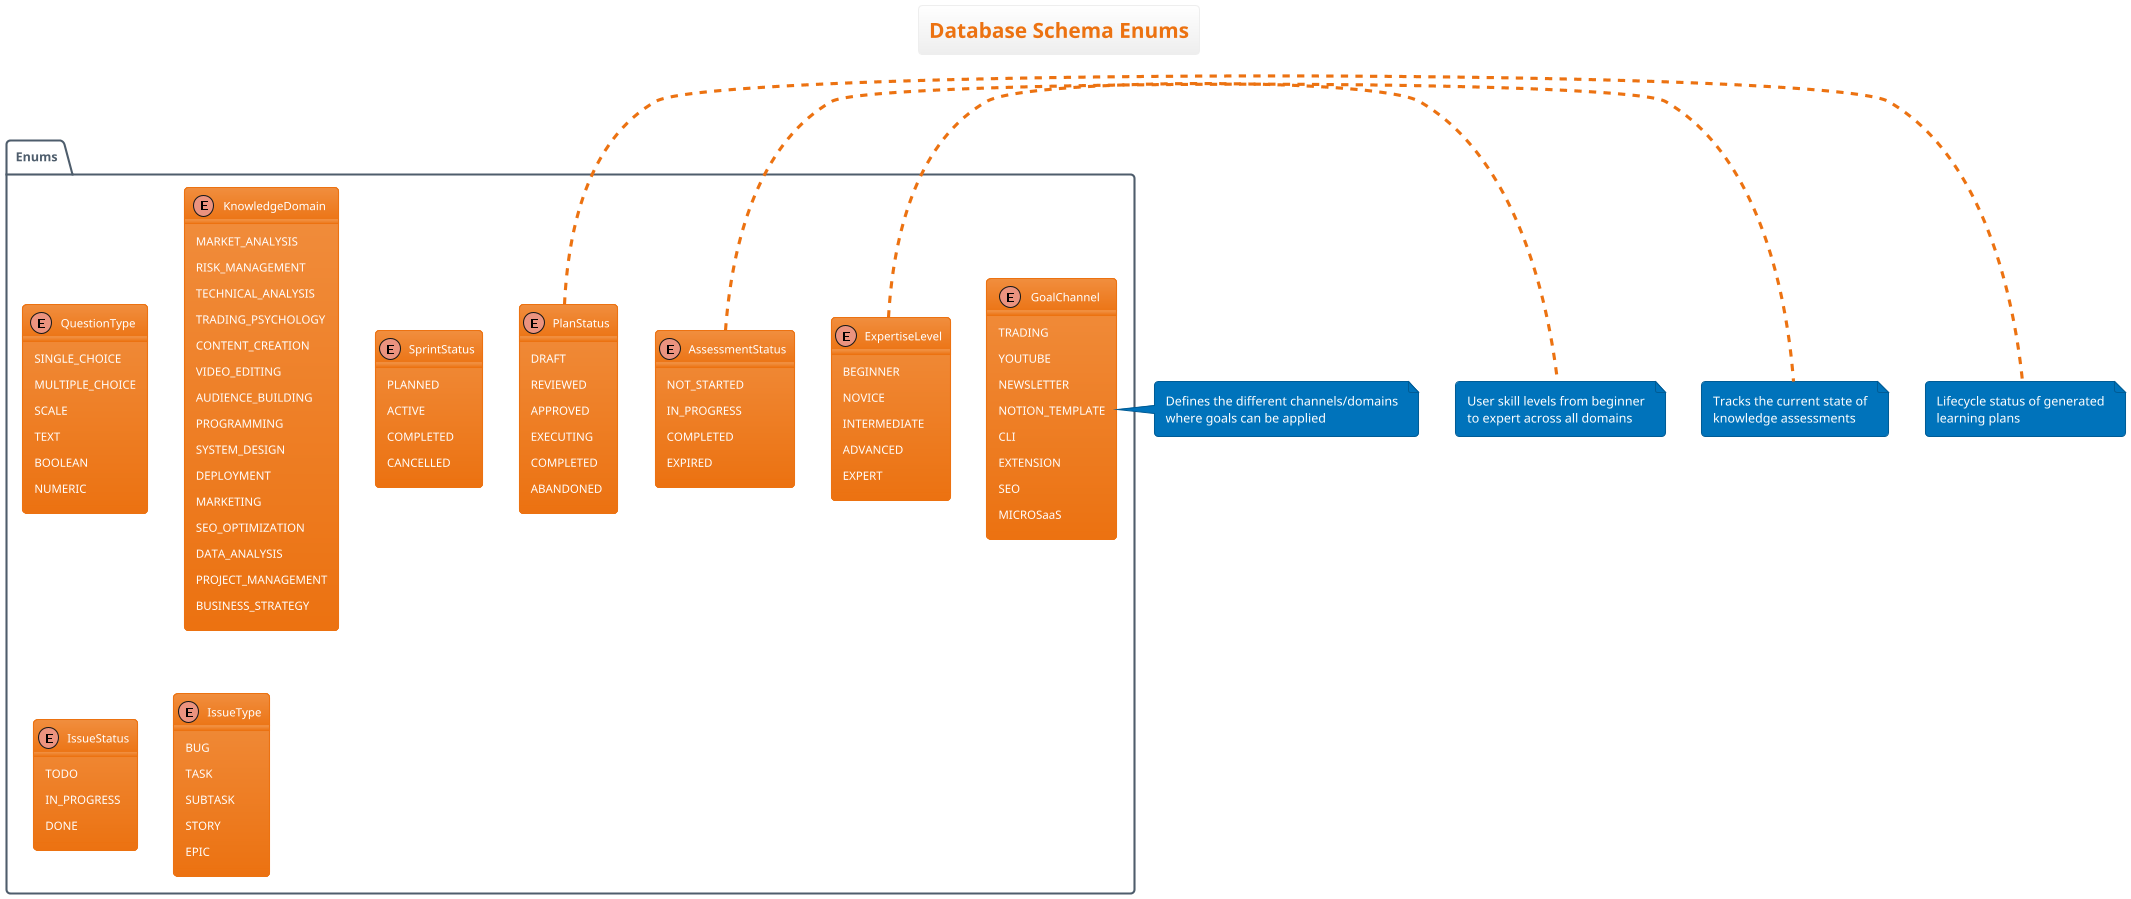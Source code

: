 @startuml Database Enums
!theme aws-orange
title Database Schema Enums

package "Enums" {
  enum GoalChannel {
    TRADING
    YOUTUBE
    NEWSLETTER
    NOTION_TEMPLATE
    CLI
    EXTENSION
    SEO
    MICROSaaS
  }

  enum ExpertiseLevel {
    BEGINNER
    NOVICE
    INTERMEDIATE
    ADVANCED
    EXPERT
  }

  enum AssessmentStatus {
    NOT_STARTED
    IN_PROGRESS
    COMPLETED
    EXPIRED
  }

  enum QuestionType {
    SINGLE_CHOICE
    MULTIPLE_CHOICE
    SCALE
    TEXT
    BOOLEAN
    NUMERIC
  }

  enum KnowledgeDomain {
    MARKET_ANALYSIS
    RISK_MANAGEMENT
    TECHNICAL_ANALYSIS
    TRADING_PSYCHOLOGY
    CONTENT_CREATION
    VIDEO_EDITING
    AUDIENCE_BUILDING
    PROGRAMMING
    SYSTEM_DESIGN
    DEPLOYMENT
    MARKETING
    SEO_OPTIMIZATION
    DATA_ANALYSIS
    PROJECT_MANAGEMENT
    BUSINESS_STRATEGY
  }

  enum PlanStatus {
    DRAFT
    REVIEWED
    APPROVED
    EXECUTING
    COMPLETED
    ABANDONED
  }

  enum SprintStatus {
    PLANNED
    ACTIVE
    COMPLETED
    CANCELLED
  }

  enum IssueStatus {
    TODO
    IN_PROGRESS
    DONE
  }

  enum IssueType {
    BUG
    TASK
    SUBTASK
    STORY
    EPIC
  }
}

note right of GoalChannel
  Defines the different channels/domains
  where goals can be applied
end note

note right of ExpertiseLevel
  User skill levels from beginner
  to expert across all domains
end note

note right of AssessmentStatus
  Tracks the current state of
  knowledge assessments
end note

note right of PlanStatus
  Lifecycle status of generated
  learning plans
end note

@enduml
